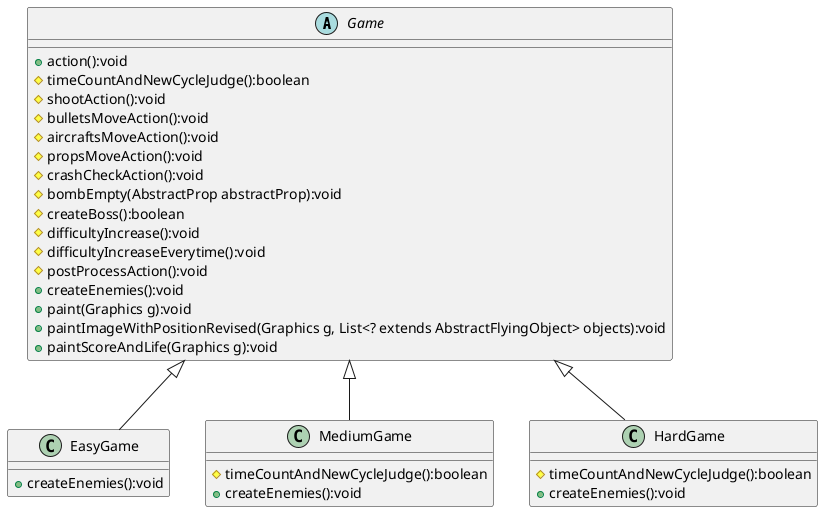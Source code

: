 @startuml
'https://plantuml.com/class-diagram

abstract class Game
class EasyGame
class MediumGame
class HardGame

Game <|-- EasyGame
Game <|-- MediumGame
Game <|-- HardGame


abstract class Game {
+ action():void
# timeCountAndNewCycleJudge():boolean
# shootAction():void
# bulletsMoveAction():void
# aircraftsMoveAction():void
# propsMoveAction():void
# crashCheckAction():void
# bombEmpty(AbstractProp abstractProp):void
# createBoss():boolean
# difficultyIncrease():void
# difficultyIncreaseEverytime():void
# postProcessAction():void
+ createEnemies():void
+ paint(Graphics g):void
+paintImageWithPositionRevised(Graphics g, List<? extends AbstractFlyingObject> objects):void
+paintScoreAndLife(Graphics g):void
}

class EasyGame{
+createEnemies():void
}
class MediumGame{
#timeCountAndNewCycleJudge():boolean
+createEnemies():void
}
class HardGame{
#timeCountAndNewCycleJudge():boolean
+createEnemies():void
}

@enduml